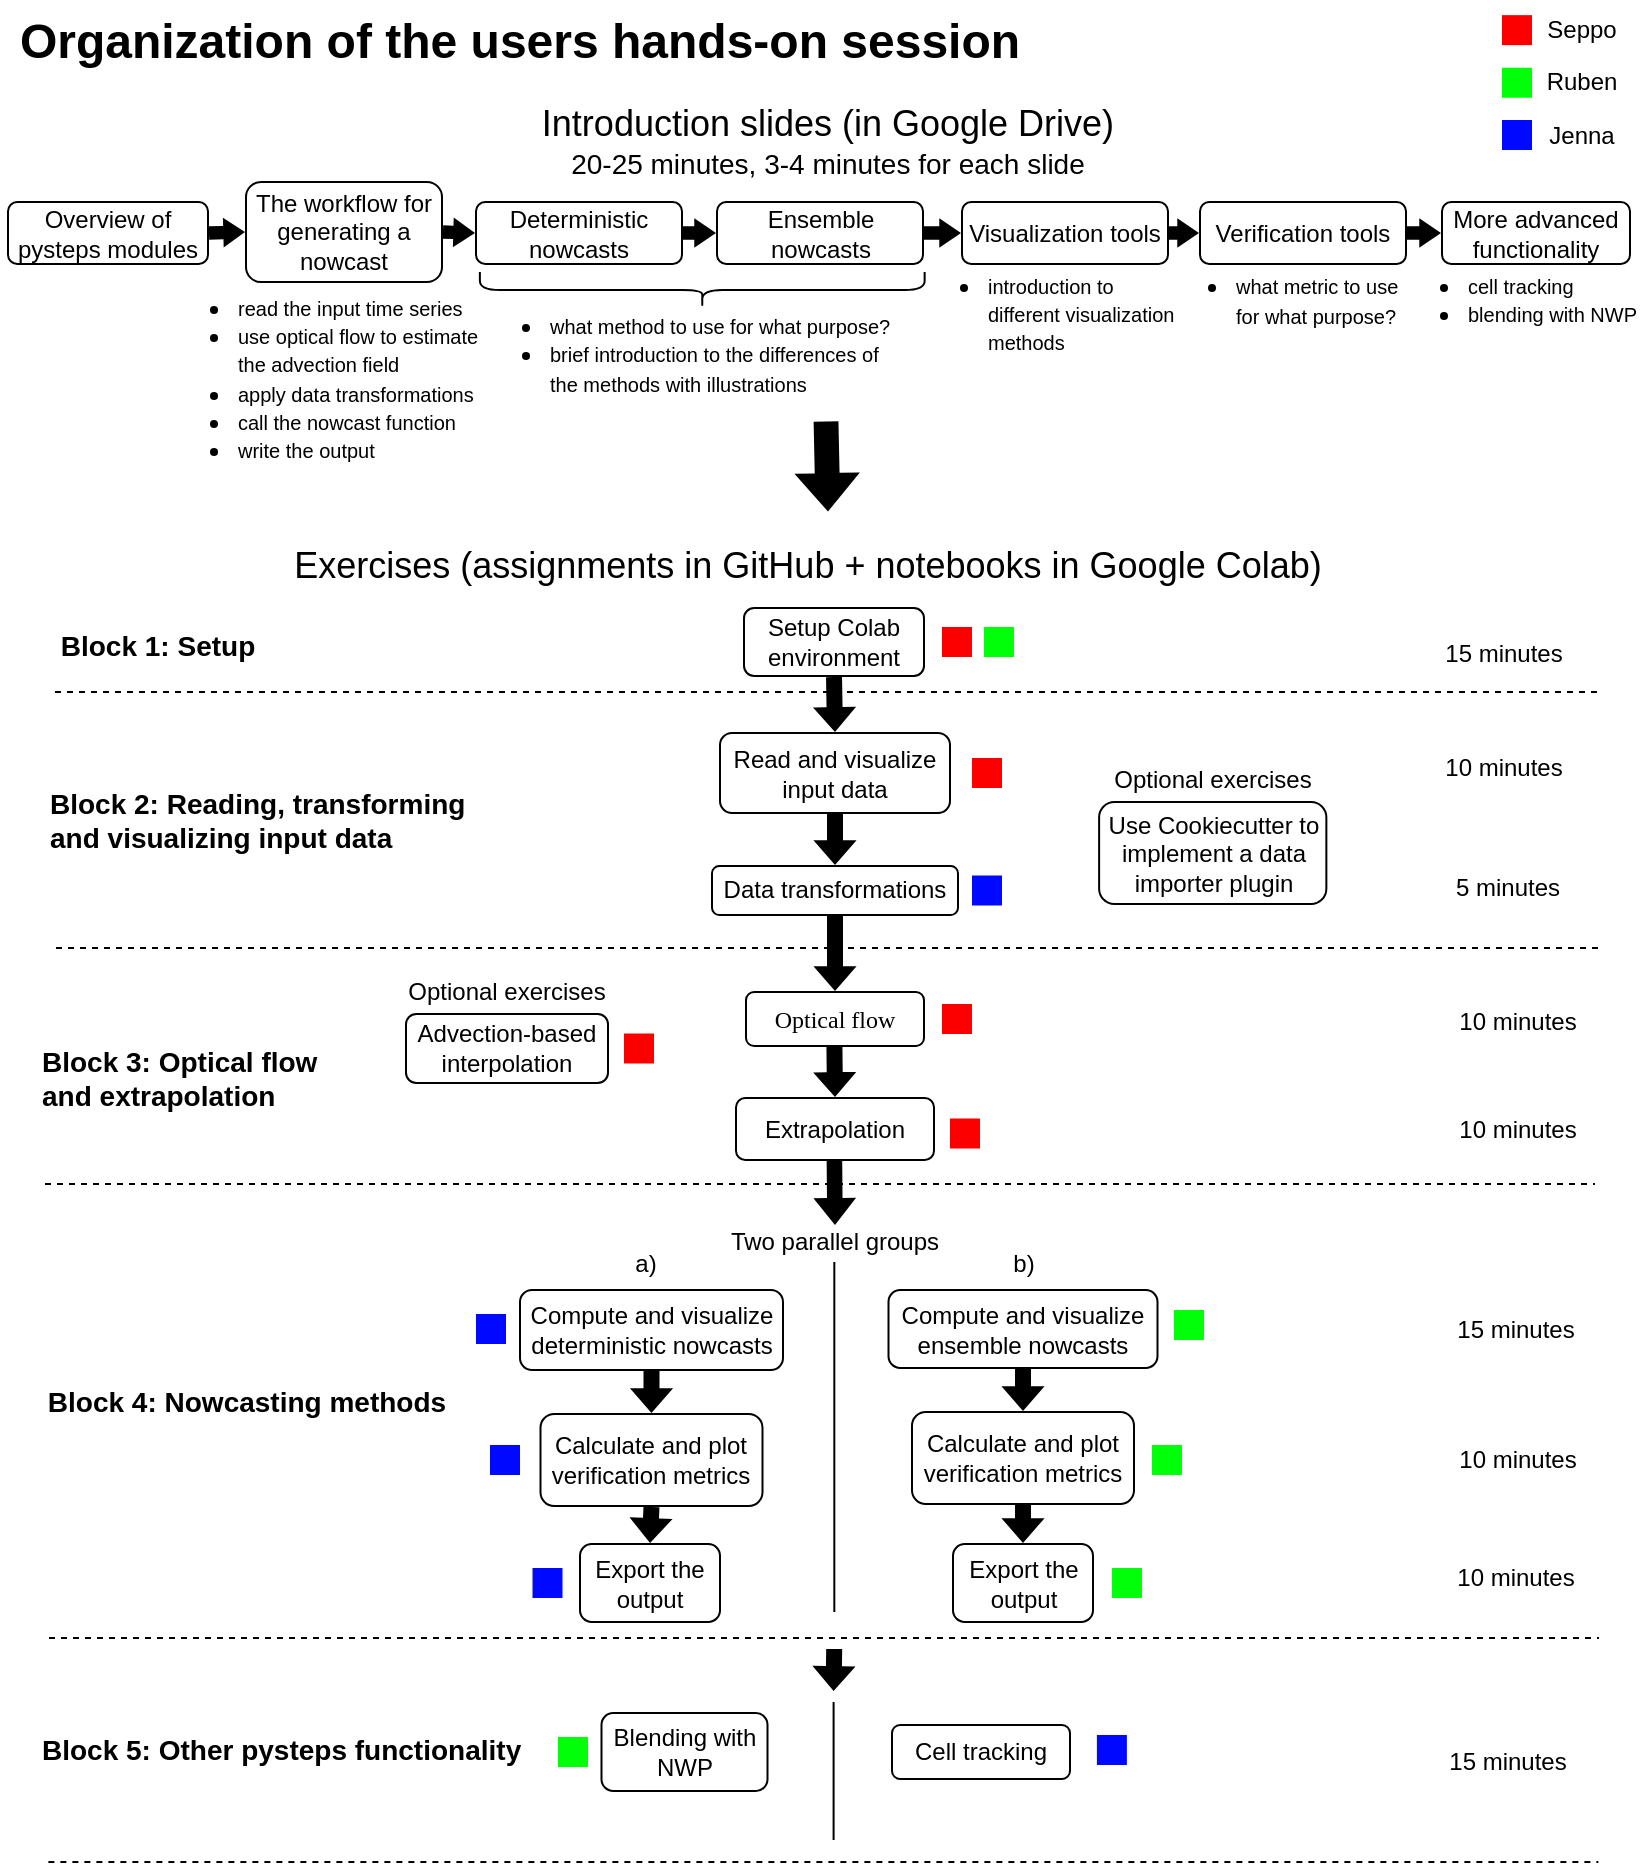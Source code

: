 <mxfile version="20.2.2" type="github">
  <diagram id="2dL3of6dWHD_wACcAEE4" name="Page-1">
    <mxGraphModel dx="1292" dy="723" grid="0" gridSize="10" guides="1" tooltips="1" connect="1" arrows="1" fold="1" page="1" pageScale="1" pageWidth="827" pageHeight="1169" math="0" shadow="0">
      <root>
        <mxCell id="0" />
        <mxCell id="1" parent="0" />
        <mxCell id="Orm7u1N182ISBqQRKi2e-1" value="&lt;font face=&quot;Arial&quot;&gt;Read and visualize input data&lt;/font&gt;" style="rounded=1;whiteSpace=wrap;html=1;" parent="1" vertex="1">
          <mxGeometry x="360" y="366.5" width="115" height="40" as="geometry" />
        </mxCell>
        <mxCell id="Orm7u1N182ISBqQRKi2e-2" value="&lt;font face=&quot;Arial&quot;&gt;Setup Colab environment&lt;/font&gt;" style="rounded=1;whiteSpace=wrap;html=1;" parent="1" vertex="1">
          <mxGeometry x="372" y="304" width="90" height="34" as="geometry" />
        </mxCell>
        <mxCell id="Orm7u1N182ISBqQRKi2e-3" value="&lt;font face=&quot;Verdana&quot;&gt;Optical flow&lt;/font&gt;" style="rounded=1;whiteSpace=wrap;html=1;" parent="1" vertex="1">
          <mxGeometry x="373" y="496" width="89" height="27" as="geometry" />
        </mxCell>
        <mxCell id="Orm7u1N182ISBqQRKi2e-4" value="&lt;font face=&quot;Arial&quot;&gt;Extrapolation&lt;/font&gt;" style="rounded=1;whiteSpace=wrap;html=1;" parent="1" vertex="1">
          <mxGeometry x="368" y="549" width="99" height="31" as="geometry" />
        </mxCell>
        <mxCell id="Orm7u1N182ISBqQRKi2e-5" value="&lt;font face=&quot;Arial&quot;&gt;Compute and visualize deterministic nowcasts&lt;/font&gt;" style="rounded=1;whiteSpace=wrap;html=1;" parent="1" vertex="1">
          <mxGeometry x="260" y="645" width="131.5" height="40" as="geometry" />
        </mxCell>
        <mxCell id="Orm7u1N182ISBqQRKi2e-6" value="&lt;font face=&quot;Arial&quot;&gt;Compute and visualize ensemble nowcasts&lt;/font&gt;" style="rounded=1;whiteSpace=wrap;html=1;" parent="1" vertex="1">
          <mxGeometry x="444.25" y="645" width="134.5" height="39" as="geometry" />
        </mxCell>
        <mxCell id="Orm7u1N182ISBqQRKi2e-7" value="&lt;font face=&quot;Arial&quot;&gt;Blending with NWP&lt;/font&gt;" style="rounded=1;whiteSpace=wrap;html=1;" parent="1" vertex="1">
          <mxGeometry x="300.75" y="856.5" width="83" height="39" as="geometry" />
        </mxCell>
        <mxCell id="Orm7u1N182ISBqQRKi2e-11" value="&lt;b&gt;&lt;font style=&quot;font-size: 24px;&quot; face=&quot;Arial&quot;&gt;Organization of the users hands-on session&lt;/font&gt;&lt;/b&gt;" style="text;html=1;strokeColor=none;fillColor=none;align=center;verticalAlign=middle;whiteSpace=wrap;rounded=0;fontFamily=Times New Roman;" parent="1" vertex="1">
          <mxGeometry width="520" height="41" as="geometry" />
        </mxCell>
        <mxCell id="Orm7u1N182ISBqQRKi2e-17" value="" style="endArrow=none;html=1;rounded=0;fontFamily=Times New Roman;fontSize=18;dashed=1;" parent="1" edge="1">
          <mxGeometry width="50" height="50" relative="1" as="geometry">
            <mxPoint x="28" y="474" as="sourcePoint" />
            <mxPoint x="801" y="474" as="targetPoint" />
          </mxGeometry>
        </mxCell>
        <mxCell id="Orm7u1N182ISBqQRKi2e-18" value="" style="endArrow=none;html=1;rounded=0;fontFamily=Times New Roman;fontSize=18;dashed=1;" parent="1" edge="1">
          <mxGeometry width="50" height="50" relative="1" as="geometry">
            <mxPoint x="22.5" y="592" as="sourcePoint" />
            <mxPoint x="797.5" y="592" as="targetPoint" />
          </mxGeometry>
        </mxCell>
        <mxCell id="Orm7u1N182ISBqQRKi2e-19" value="&lt;font face=&quot;Arial&quot;&gt;Calculate and plot verification metrics&lt;br&gt;&lt;/font&gt;" style="rounded=1;whiteSpace=wrap;html=1;" parent="1" vertex="1">
          <mxGeometry x="270.25" y="707" width="111" height="46" as="geometry" />
        </mxCell>
        <mxCell id="Orm7u1N182ISBqQRKi2e-20" value="" style="endArrow=none;html=1;rounded=0;fontFamily=Times New Roman;fontSize=18;" parent="1" edge="1">
          <mxGeometry width="50" height="50" relative="1" as="geometry">
            <mxPoint x="417.16" y="806" as="sourcePoint" />
            <mxPoint x="417.16" y="631" as="targetPoint" />
          </mxGeometry>
        </mxCell>
        <mxCell id="Orm7u1N182ISBqQRKi2e-21" value="&lt;font face=&quot;Arial&quot;&gt;Calculate and plot verification metrics&lt;br&gt;&lt;/font&gt;" style="rounded=1;whiteSpace=wrap;html=1;" parent="1" vertex="1">
          <mxGeometry x="456" y="706" width="111" height="46" as="geometry" />
        </mxCell>
        <mxCell id="Orm7u1N182ISBqQRKi2e-22" value="" style="shape=flexArrow;endArrow=classic;html=1;rounded=0;fontFamily=Times New Roman;fontSize=18;fillColor=#000000;strokeColor=none;width=8;endSize=3.811;endWidth=12.571;entryX=0.5;entryY=0;entryDx=0;entryDy=0;exitX=0.5;exitY=1;exitDx=0;exitDy=0;" parent="1" source="Orm7u1N182ISBqQRKi2e-2" target="Orm7u1N182ISBqQRKi2e-1" edge="1">
          <mxGeometry width="50" height="50" relative="1" as="geometry">
            <mxPoint x="419.71" y="337" as="sourcePoint" />
            <mxPoint x="419.71" y="366.5" as="targetPoint" />
          </mxGeometry>
        </mxCell>
        <mxCell id="Orm7u1N182ISBqQRKi2e-23" value="" style="shape=flexArrow;endArrow=classic;html=1;rounded=0;fontFamily=Times New Roman;fontSize=18;fillColor=#000000;strokeColor=none;width=8;endSize=3.811;endWidth=12.571;entryX=0.5;entryY=0;entryDx=0;entryDy=0;exitX=0.5;exitY=1;exitDx=0;exitDy=0;" parent="1" source="Orm7u1N182ISBqQRKi2e-66" target="Orm7u1N182ISBqQRKi2e-3" edge="1">
          <mxGeometry width="50" height="50" relative="1" as="geometry">
            <mxPoint x="417.21" y="462" as="sourcePoint" />
            <mxPoint x="417.21" y="491.5" as="targetPoint" />
          </mxGeometry>
        </mxCell>
        <mxCell id="Orm7u1N182ISBqQRKi2e-25" value="" style="shape=flexArrow;endArrow=classic;html=1;rounded=0;fontFamily=Times New Roman;fontSize=18;fillColor=#000000;strokeColor=none;width=8;endSize=3.811;endWidth=12.571;entryX=0.5;entryY=0;entryDx=0;entryDy=0;" parent="1" target="Orm7u1N182ISBqQRKi2e-4" edge="1">
          <mxGeometry width="50" height="50" relative="1" as="geometry">
            <mxPoint x="417.21" y="523" as="sourcePoint" />
            <mxPoint x="418" y="548" as="targetPoint" />
          </mxGeometry>
        </mxCell>
        <mxCell id="Orm7u1N182ISBqQRKi2e-26" value="" style="shape=flexArrow;endArrow=classic;html=1;rounded=0;fontFamily=Times New Roman;fontSize=18;fillColor=#000000;strokeColor=none;width=7.778;endSize=4.175;endWidth=12.571;entryX=0.5;entryY=0;entryDx=0;entryDy=0;" parent="1" target="Orm7u1N182ISBqQRKi2e-91" edge="1">
          <mxGeometry width="50" height="50" relative="1" as="geometry">
            <mxPoint x="417.21" y="580" as="sourcePoint" />
            <mxPoint x="417" y="616" as="targetPoint" />
          </mxGeometry>
        </mxCell>
        <mxCell id="Orm7u1N182ISBqQRKi2e-27" value="" style="endArrow=none;html=1;rounded=0;fontFamily=Times New Roman;fontSize=18;dashed=1;" parent="1" edge="1">
          <mxGeometry width="50" height="50" relative="1" as="geometry">
            <mxPoint x="24.5" y="819" as="sourcePoint" />
            <mxPoint x="799.5" y="819" as="targetPoint" />
          </mxGeometry>
        </mxCell>
        <mxCell id="Orm7u1N182ISBqQRKi2e-28" value="" style="shape=flexArrow;endArrow=classic;html=1;rounded=0;fontFamily=Times New Roman;fontSize=18;fillColor=#000000;strokeColor=none;width=8;endSize=3.811;endWidth=12.571;exitX=0.5;exitY=1;exitDx=0;exitDy=0;entryX=0.5;entryY=0;entryDx=0;entryDy=0;" parent="1" source="Orm7u1N182ISBqQRKi2e-6" target="Orm7u1N182ISBqQRKi2e-21" edge="1">
          <mxGeometry width="50" height="50" relative="1" as="geometry">
            <mxPoint x="544" y="692" as="sourcePoint" />
            <mxPoint x="550" y="703" as="targetPoint" />
          </mxGeometry>
        </mxCell>
        <mxCell id="Orm7u1N182ISBqQRKi2e-29" value="" style="shape=flexArrow;endArrow=classic;html=1;rounded=0;fontFamily=Times New Roman;fontSize=18;fillColor=#000000;strokeColor=none;width=8;endSize=3.811;endWidth=12.571;entryX=0.5;entryY=0;entryDx=0;entryDy=0;exitX=0.5;exitY=1;exitDx=0;exitDy=0;" parent="1" source="Orm7u1N182ISBqQRKi2e-5" target="Orm7u1N182ISBqQRKi2e-19" edge="1">
          <mxGeometry width="50" height="50" relative="1" as="geometry">
            <mxPoint x="355" y="693" as="sourcePoint" />
            <mxPoint x="356" y="707" as="targetPoint" />
          </mxGeometry>
        </mxCell>
        <mxCell id="Orm7u1N182ISBqQRKi2e-30" value="&lt;font style=&quot;font-size: 18px;&quot; face=&quot;Arial&quot;&gt;Exercises (assignments in GitHub + notebooks in Google Colab)&lt;br&gt;&lt;/font&gt;" style="text;html=1;strokeColor=none;fillColor=none;align=center;verticalAlign=middle;whiteSpace=wrap;rounded=0;fontFamily=Times New Roman;" parent="1" vertex="1">
          <mxGeometry x="134" y="267" width="539.75" height="31.25" as="geometry" />
        </mxCell>
        <mxCell id="Orm7u1N182ISBqQRKi2e-31" value="&lt;div&gt;&lt;font style=&quot;font-size: 18px;&quot; face=&quot;Arial&quot;&gt;Introduction slides (in Google Drive)&lt;/font&gt;&lt;/div&gt;&lt;div&gt;&lt;font style=&quot;font-size: 14px;&quot; face=&quot;Arial&quot;&gt;20-25 minutes, 3-4 minutes for each slide&lt;/font&gt;&lt;/div&gt;" style="text;html=1;strokeColor=none;fillColor=none;align=center;verticalAlign=middle;whiteSpace=wrap;rounded=0;fontFamily=Times New Roman;" parent="1" vertex="1">
          <mxGeometry x="241" y="51" width="346" height="40" as="geometry" />
        </mxCell>
        <mxCell id="Orm7u1N182ISBqQRKi2e-32" value="&lt;font face=&quot;Arial&quot;&gt;Overview of pysteps modules&lt;/font&gt;" style="rounded=1;whiteSpace=wrap;html=1;" parent="1" vertex="1">
          <mxGeometry x="4" y="101" width="100" height="31" as="geometry" />
        </mxCell>
        <mxCell id="Orm7u1N182ISBqQRKi2e-33" value="" style="shape=flexArrow;endArrow=classic;html=1;rounded=0;fontFamily=Times New Roman;fontSize=18;fillColor=#000000;strokeColor=none;width=6.667;endSize=3.286;endWidth=7.2;exitX=1;exitY=0.5;exitDx=0;exitDy=0;entryX=0;entryY=0.5;entryDx=0;entryDy=0;startSize=3.286;" parent="1" source="Orm7u1N182ISBqQRKi2e-32" target="Orm7u1N182ISBqQRKi2e-34" edge="1">
          <mxGeometry width="50" height="50" relative="1" as="geometry">
            <mxPoint x="167.25" y="100" as="sourcePoint" />
            <mxPoint x="129" y="117" as="targetPoint" />
          </mxGeometry>
        </mxCell>
        <mxCell id="Orm7u1N182ISBqQRKi2e-34" value="&lt;font face=&quot;Arial&quot;&gt;The workflow for generating a nowcast&lt;/font&gt;" style="rounded=1;whiteSpace=wrap;html=1;" parent="1" vertex="1">
          <mxGeometry x="123" y="91" width="98" height="50" as="geometry" />
        </mxCell>
        <mxCell id="Orm7u1N182ISBqQRKi2e-35" value="&lt;font face=&quot;Arial&quot;&gt;Deterministic nowcasts&lt;/font&gt;" style="rounded=1;whiteSpace=wrap;html=1;" parent="1" vertex="1">
          <mxGeometry x="238" y="101" width="103" height="31" as="geometry" />
        </mxCell>
        <mxCell id="Orm7u1N182ISBqQRKi2e-38" value="&lt;font face=&quot;Arial&quot;&gt;Ensemble nowcasts&lt;br&gt;&lt;/font&gt;" style="rounded=1;whiteSpace=wrap;html=1;" parent="1" vertex="1">
          <mxGeometry x="358.5" y="101" width="103" height="31" as="geometry" />
        </mxCell>
        <mxCell id="Orm7u1N182ISBqQRKi2e-40" value="&lt;font face=&quot;Arial&quot;&gt;Visualization tools&lt;/font&gt;" style="rounded=1;whiteSpace=wrap;html=1;" parent="1" vertex="1">
          <mxGeometry x="481" y="101" width="103" height="31" as="geometry" />
        </mxCell>
        <mxCell id="Orm7u1N182ISBqQRKi2e-43" value="&lt;font face=&quot;Arial&quot;&gt;Verification tools&lt;/font&gt;" style="rounded=1;whiteSpace=wrap;html=1;" parent="1" vertex="1">
          <mxGeometry x="600" y="101" width="103" height="31" as="geometry" />
        </mxCell>
        <mxCell id="Orm7u1N182ISBqQRKi2e-46" value="&lt;ul&gt;&lt;li&gt;&lt;font style=&quot;font-size: 10px;&quot; face=&quot;Arial&quot;&gt;read the input time series&lt;br&gt;&lt;/font&gt;&lt;/li&gt;&lt;li&gt;&lt;font style=&quot;font-size: 10px;&quot; size=&quot;3&quot; face=&quot;Arial&quot;&gt;use optical flow to estimate the advection field&lt;/font&gt;&lt;/li&gt;&lt;li&gt;&lt;font style=&quot;font-size: 10px;&quot; size=&quot;3&quot; face=&quot;Arial&quot;&gt;apply data transformations&lt;br&gt;&lt;/font&gt;&lt;/li&gt;&lt;li&gt;&lt;font style=&quot;font-size: 10px;&quot; size=&quot;3&quot; face=&quot;Arial&quot;&gt;call the nowcast function&lt;br&gt;&lt;/font&gt;&lt;/li&gt;&lt;li&gt;&lt;font style=&quot;font-size: 10px;&quot; size=&quot;3&quot; face=&quot;Arial&quot;&gt;write the output&lt;br&gt;&lt;/font&gt;&lt;/li&gt;&lt;/ul&gt;" style="text;strokeColor=none;fillColor=none;html=1;whiteSpace=wrap;verticalAlign=middle;overflow=hidden;fontFamily=Times New Roman;fontSize=12;" parent="1" vertex="1">
          <mxGeometry x="77" y="132" width="164" height="106" as="geometry" />
        </mxCell>
        <mxCell id="Orm7u1N182ISBqQRKi2e-49" value="" style="shape=flexArrow;endArrow=classic;html=1;rounded=0;fontFamily=Times New Roman;fontSize=18;fillColor=#000000;strokeColor=none;width=8;endSize=3.811;endWidth=12.571;" parent="1" edge="1">
          <mxGeometry width="50" height="50" relative="1" as="geometry">
            <mxPoint x="417.1" y="824" as="sourcePoint" />
            <mxPoint x="416.8" y="846" as="targetPoint" />
          </mxGeometry>
        </mxCell>
        <mxCell id="Orm7u1N182ISBqQRKi2e-50" value="&lt;font face=&quot;Arial&quot;&gt;More advanced functionality&lt;/font&gt;" style="rounded=1;whiteSpace=wrap;html=1;" parent="1" vertex="1">
          <mxGeometry x="721" y="101" width="94" height="31" as="geometry" />
        </mxCell>
        <mxCell id="Orm7u1N182ISBqQRKi2e-57" value="" style="shape=flexArrow;endArrow=classic;html=1;rounded=0;fontFamily=Times New Roman;fontSize=18;fillColor=#000000;strokeColor=none;width=6.667;endSize=3.286;endWidth=7.2;entryX=0;entryY=0.5;entryDx=0;entryDy=0;startSize=3.286;exitX=1;exitY=0.5;exitDx=0;exitDy=0;" parent="1" source="Orm7u1N182ISBqQRKi2e-34" target="Orm7u1N182ISBqQRKi2e-35" edge="1">
          <mxGeometry width="50" height="50" relative="1" as="geometry">
            <mxPoint x="232" y="80" as="sourcePoint" />
            <mxPoint x="129" y="126.5" as="targetPoint" />
          </mxGeometry>
        </mxCell>
        <mxCell id="Orm7u1N182ISBqQRKi2e-58" value="" style="shape=flexArrow;endArrow=classic;html=1;rounded=0;fontFamily=Times New Roman;fontSize=18;fillColor=#000000;strokeColor=none;width=6.667;endSize=3.286;endWidth=7.2;startSize=3.286;entryX=0;entryY=0.5;entryDx=0;entryDy=0;" parent="1" source="Orm7u1N182ISBqQRKi2e-35" target="Orm7u1N182ISBqQRKi2e-38" edge="1">
          <mxGeometry width="50" height="50" relative="1" as="geometry">
            <mxPoint x="360" y="154" as="sourcePoint" />
            <mxPoint x="352" y="173" as="targetPoint" />
          </mxGeometry>
        </mxCell>
        <mxCell id="Orm7u1N182ISBqQRKi2e-61" value="" style="shape=flexArrow;endArrow=classic;html=1;rounded=0;fontFamily=Times New Roman;fontSize=18;fillColor=#000000;strokeColor=none;width=6.667;endSize=3.286;endWidth=7.2;startSize=3.286;entryX=0;entryY=0.5;entryDx=0;entryDy=0;exitX=1;exitY=0.5;exitDx=0;exitDy=0;" parent="1" source="Orm7u1N182ISBqQRKi2e-38" target="Orm7u1N182ISBqQRKi2e-40" edge="1">
          <mxGeometry width="50" height="50" relative="1" as="geometry">
            <mxPoint x="469" y="160" as="sourcePoint" />
            <mxPoint x="365.75" y="126.5" as="targetPoint" />
          </mxGeometry>
        </mxCell>
        <mxCell id="Orm7u1N182ISBqQRKi2e-62" value="" style="shape=flexArrow;endArrow=classic;html=1;rounded=0;fontFamily=Times New Roman;fontSize=18;fillColor=#000000;strokeColor=none;width=6.667;endSize=3.286;endWidth=7.2;startSize=3.286;entryX=0;entryY=0.5;entryDx=0;entryDy=0;exitX=1;exitY=0.5;exitDx=0;exitDy=0;" parent="1" source="Orm7u1N182ISBqQRKi2e-40" target="Orm7u1N182ISBqQRKi2e-43" edge="1">
          <mxGeometry width="50" height="50" relative="1" as="geometry">
            <mxPoint x="593" y="185" as="sourcePoint" />
            <mxPoint x="486.75" y="126.5" as="targetPoint" />
          </mxGeometry>
        </mxCell>
        <mxCell id="Orm7u1N182ISBqQRKi2e-63" value="" style="shape=flexArrow;endArrow=classic;html=1;rounded=0;fontFamily=Times New Roman;fontSize=18;fillColor=#000000;strokeColor=none;width=6.667;endSize=3.286;endWidth=7.2;startSize=3.286;entryX=0;entryY=0.5;entryDx=0;entryDy=0;exitX=1;exitY=0.5;exitDx=0;exitDy=0;" parent="1" source="Orm7u1N182ISBqQRKi2e-43" target="Orm7u1N182ISBqQRKi2e-50" edge="1">
          <mxGeometry width="50" height="50" relative="1" as="geometry">
            <mxPoint x="758" y="199" as="sourcePoint" />
            <mxPoint x="610" y="126.5" as="targetPoint" />
          </mxGeometry>
        </mxCell>
        <mxCell id="Orm7u1N182ISBqQRKi2e-64" value="&lt;ul&gt;&lt;li&gt;&lt;font style=&quot;font-size: 10px;&quot; face=&quot;Arial&quot;&gt;what method to use for what purpose?&lt;/font&gt;&lt;/li&gt;&lt;li&gt;&lt;font style=&quot;font-size: 10px;&quot; size=&quot;3&quot; face=&quot;Arial&quot;&gt;brief introduction to the differences of the methods with illustrations&lt;br&gt;&lt;/font&gt;&lt;/li&gt;&lt;/ul&gt;" style="text;strokeColor=none;fillColor=none;html=1;whiteSpace=wrap;verticalAlign=middle;overflow=hidden;fontFamily=Times New Roman;fontSize=12;" parent="1" vertex="1">
          <mxGeometry x="233" y="128" width="213" height="98" as="geometry" />
        </mxCell>
        <mxCell id="Orm7u1N182ISBqQRKi2e-66" value="&lt;font face=&quot;Arial&quot;&gt;Data transformations&lt;/font&gt;" style="rounded=1;whiteSpace=wrap;html=1;" parent="1" vertex="1">
          <mxGeometry x="356" y="433" width="123" height="24.5" as="geometry" />
        </mxCell>
        <mxCell id="Orm7u1N182ISBqQRKi2e-68" value="" style="shape=flexArrow;endArrow=classic;html=1;rounded=0;fontFamily=Times New Roman;fontSize=18;fillColor=#000000;strokeColor=none;width=8;endSize=3.811;endWidth=12.571;entryX=0.5;entryY=0;entryDx=0;entryDy=0;exitX=0.5;exitY=1;exitDx=0;exitDy=0;" parent="1" source="Orm7u1N182ISBqQRKi2e-1" target="Orm7u1N182ISBqQRKi2e-66" edge="1">
          <mxGeometry width="50" height="50" relative="1" as="geometry">
            <mxPoint x="427.5" y="346" as="sourcePoint" />
            <mxPoint x="427.5" y="376.5" as="targetPoint" />
          </mxGeometry>
        </mxCell>
        <mxCell id="Orm7u1N182ISBqQRKi2e-69" value="&lt;font style=&quot;font-size: 12px;&quot; face=&quot;Arial&quot;&gt;15 minutes&lt;/font&gt;" style="text;html=1;strokeColor=none;fillColor=none;align=center;verticalAlign=middle;whiteSpace=wrap;rounded=0;fontFamily=Times New Roman;fontSize=10;" parent="1" vertex="1">
          <mxGeometry x="711" y="313.5" width="82" height="27" as="geometry" />
        </mxCell>
        <mxCell id="Orm7u1N182ISBqQRKi2e-70" value="&lt;font style=&quot;font-size: 12px;&quot; face=&quot;Arial&quot;&gt;10 minutes&lt;/font&gt;" style="text;html=1;strokeColor=none;fillColor=none;align=center;verticalAlign=middle;whiteSpace=wrap;rounded=0;fontFamily=Times New Roman;fontSize=10;" parent="1" vertex="1">
          <mxGeometry x="711" y="370" width="82" height="27" as="geometry" />
        </mxCell>
        <mxCell id="Orm7u1N182ISBqQRKi2e-71" value="&lt;font style=&quot;font-size: 12px;&quot; face=&quot;Arial&quot;&gt;5 minutes&lt;/font&gt;" style="text;html=1;strokeColor=none;fillColor=none;align=center;verticalAlign=middle;whiteSpace=wrap;rounded=0;fontFamily=Times New Roman;fontSize=10;" parent="1" vertex="1">
          <mxGeometry x="713" y="430.5" width="82" height="27" as="geometry" />
        </mxCell>
        <mxCell id="Orm7u1N182ISBqQRKi2e-72" value="&lt;font style=&quot;font-size: 12px;&quot; face=&quot;Arial&quot;&gt;10 minutes&lt;/font&gt;" style="text;html=1;strokeColor=none;fillColor=none;align=center;verticalAlign=middle;whiteSpace=wrap;rounded=0;fontFamily=Times New Roman;fontSize=10;" parent="1" vertex="1">
          <mxGeometry x="717.5" y="497" width="82" height="27" as="geometry" />
        </mxCell>
        <mxCell id="Orm7u1N182ISBqQRKi2e-73" value="&lt;font style=&quot;font-size: 12px;&quot; face=&quot;Arial&quot;&gt;10 minutes&lt;/font&gt;" style="text;html=1;strokeColor=none;fillColor=none;align=center;verticalAlign=middle;whiteSpace=wrap;rounded=0;fontFamily=Times New Roman;fontSize=10;" parent="1" vertex="1">
          <mxGeometry x="717.5" y="551" width="82" height="27" as="geometry" />
        </mxCell>
        <mxCell id="Orm7u1N182ISBqQRKi2e-74" value="&lt;font style=&quot;font-size: 12px;&quot; face=&quot;Arial&quot;&gt;15 minutes&lt;/font&gt;" style="text;html=1;strokeColor=none;fillColor=none;align=center;verticalAlign=middle;whiteSpace=wrap;rounded=0;fontFamily=Times New Roman;fontSize=10;" parent="1" vertex="1">
          <mxGeometry x="717.19" y="651.5" width="82" height="27" as="geometry" />
        </mxCell>
        <mxCell id="Orm7u1N182ISBqQRKi2e-75" value="&lt;font style=&quot;font-size: 12px;&quot; face=&quot;Arial&quot;&gt;10 minutes&lt;/font&gt;" style="text;html=1;strokeColor=none;fillColor=none;align=center;verticalAlign=middle;whiteSpace=wrap;rounded=0;fontFamily=Times New Roman;fontSize=10;" parent="1" vertex="1">
          <mxGeometry x="717.5" y="716.5" width="82" height="27" as="geometry" />
        </mxCell>
        <mxCell id="Orm7u1N182ISBqQRKi2e-76" value="&lt;font style=&quot;font-size: 12px;&quot; face=&quot;Arial&quot;&gt;10 minutes&lt;/font&gt;" style="text;html=1;strokeColor=none;fillColor=none;align=center;verticalAlign=middle;whiteSpace=wrap;rounded=0;fontFamily=Times New Roman;fontSize=10;" parent="1" vertex="1">
          <mxGeometry x="717.19" y="775" width="82" height="27" as="geometry" />
        </mxCell>
        <mxCell id="Orm7u1N182ISBqQRKi2e-77" value="&lt;font style=&quot;font-size: 12px;&quot; face=&quot;Arial&quot;&gt;15 minutes&lt;/font&gt;" style="text;html=1;strokeColor=none;fillColor=none;align=center;verticalAlign=middle;whiteSpace=wrap;rounded=0;fontFamily=Times New Roman;fontSize=10;" parent="1" vertex="1">
          <mxGeometry x="713" y="867" width="82" height="27" as="geometry" />
        </mxCell>
        <mxCell id="Orm7u1N182ISBqQRKi2e-79" value="&lt;ul&gt;&lt;li&gt;&lt;font style=&quot;font-size: 10px;&quot; face=&quot;Arial&quot;&gt;what metric to use for what purpose?&lt;/font&gt;&lt;/li&gt;&lt;/ul&gt;" style="text;strokeColor=none;fillColor=none;html=1;whiteSpace=wrap;verticalAlign=middle;overflow=hidden;fontFamily=Times New Roman;fontSize=12;" parent="1" vertex="1">
          <mxGeometry x="576" y="119" width="135" height="62" as="geometry" />
        </mxCell>
        <mxCell id="Orm7u1N182ISBqQRKi2e-80" value="&lt;ul&gt;&lt;li&gt;&lt;font style=&quot;font-size: 10px;&quot; face=&quot;Arial&quot;&gt;introduction to different visualization methods&lt;br&gt;&lt;/font&gt;&lt;/li&gt;&lt;/ul&gt;" style="text;strokeColor=none;fillColor=none;html=1;whiteSpace=wrap;verticalAlign=middle;overflow=hidden;fontFamily=Times New Roman;fontSize=12;" parent="1" vertex="1">
          <mxGeometry x="452.25" y="121" width="143" height="62" as="geometry" />
        </mxCell>
        <mxCell id="Orm7u1N182ISBqQRKi2e-81" value="&lt;ul&gt;&lt;li&gt;&lt;font style=&quot;font-size: 10px;&quot; face=&quot;Arial&quot;&gt;cell tracking&lt;/font&gt;&lt;br&gt;&lt;/li&gt;&lt;li&gt;&lt;font style=&quot;font-size: 10px;&quot; face=&quot;Arial&quot;&gt;blending with NWP&lt;br&gt;&lt;/font&gt;&lt;/li&gt;&lt;/ul&gt;" style="text;strokeColor=none;fillColor=none;html=1;whiteSpace=wrap;verticalAlign=middle;overflow=hidden;fontFamily=Times New Roman;fontSize=12;" parent="1" vertex="1">
          <mxGeometry x="692.37" y="121" width="131.63" height="55" as="geometry" />
        </mxCell>
        <mxCell id="Orm7u1N182ISBqQRKi2e-82" value="" style="shape=curlyBracket;whiteSpace=wrap;html=1;rounded=1;flipH=1;fontFamily=Times New Roman;size=0.5;rotation=90;" parent="1" vertex="1">
          <mxGeometry x="342.13" y="33.87" width="18" height="222.38" as="geometry" />
        </mxCell>
        <mxCell id="Orm7u1N182ISBqQRKi2e-83" value="" style="rounded=0;whiteSpace=wrap;html=1;fontFamily=Arial;fontSize=10;strokeColor=none;fillColor=#FC0000;" parent="1" vertex="1">
          <mxGeometry x="751" y="7.57" width="15" height="15" as="geometry" />
        </mxCell>
        <mxCell id="Orm7u1N182ISBqQRKi2e-84" value="" style="rounded=0;whiteSpace=wrap;html=1;fontFamily=Arial;fontSize=10;strokeColor=none;fillColor=#0008FF;" parent="1" vertex="1">
          <mxGeometry x="751" y="60" width="15" height="15" as="geometry" />
        </mxCell>
        <mxCell id="Orm7u1N182ISBqQRKi2e-85" value="" style="rounded=0;whiteSpace=wrap;html=1;fontFamily=Arial;fontSize=10;strokeColor=none;fillColor=#00FF08;" parent="1" vertex="1">
          <mxGeometry x="751" y="33.87" width="15" height="15" as="geometry" />
        </mxCell>
        <mxCell id="Orm7u1N182ISBqQRKi2e-86" value="&lt;font style=&quot;font-size: 12px;&quot;&gt;Seppo&lt;/font&gt;" style="text;html=1;strokeColor=none;fillColor=none;align=center;verticalAlign=middle;whiteSpace=wrap;rounded=0;fontFamily=Arial;fontSize=10;" parent="1" vertex="1">
          <mxGeometry x="771" y="5" width="40" height="20.13" as="geometry" />
        </mxCell>
        <mxCell id="Orm7u1N182ISBqQRKi2e-87" value="&lt;font style=&quot;font-size: 12px;&quot;&gt;Ruben&lt;/font&gt;" style="text;html=1;strokeColor=none;fillColor=none;align=center;verticalAlign=middle;whiteSpace=wrap;rounded=0;fontFamily=Arial;fontSize=10;" parent="1" vertex="1">
          <mxGeometry x="771" y="31.3" width="40" height="20.13" as="geometry" />
        </mxCell>
        <mxCell id="Orm7u1N182ISBqQRKi2e-88" value="&lt;font style=&quot;font-size: 12px;&quot;&gt;Jenna&lt;/font&gt;" style="text;html=1;strokeColor=none;fillColor=none;align=center;verticalAlign=middle;whiteSpace=wrap;rounded=0;fontFamily=Arial;fontSize=10;" parent="1" vertex="1">
          <mxGeometry x="774" y="59.72" width="34" height="15.56" as="geometry" />
        </mxCell>
        <mxCell id="Orm7u1N182ISBqQRKi2e-89" value="" style="rounded=0;whiteSpace=wrap;html=1;fontFamily=Arial;fontSize=10;strokeColor=none;fillColor=#00FF08;" parent="1" vertex="1">
          <mxGeometry x="279" y="868.5" width="15" height="15" as="geometry" />
        </mxCell>
        <mxCell id="Orm7u1N182ISBqQRKi2e-90" value="" style="shape=flexArrow;endArrow=classic;html=1;rounded=0;fontFamily=Times New Roman;fontSize=18;fillColor=#000000;strokeColor=none;width=12.414;endSize=6.062;endWidth=19.31;exitX=0.5;exitY=1;exitDx=0;exitDy=0;" parent="1" edge="1">
          <mxGeometry width="50" height="50" relative="1" as="geometry">
            <mxPoint x="413" y="210.25" as="sourcePoint" />
            <mxPoint x="414" y="256.25" as="targetPoint" />
          </mxGeometry>
        </mxCell>
        <mxCell id="Orm7u1N182ISBqQRKi2e-91" value="&lt;font face=&quot;Arial&quot;&gt;Two parallel groups&lt;/font&gt;" style="text;html=1;strokeColor=none;fillColor=none;align=center;verticalAlign=middle;whiteSpace=wrap;rounded=0;fontFamily=Times New Roman;" parent="1" vertex="1">
          <mxGeometry x="364" y="613" width="107" height="16" as="geometry" />
        </mxCell>
        <mxCell id="Orm7u1N182ISBqQRKi2e-93" value="" style="endArrow=none;html=1;rounded=0;fontFamily=Times New Roman;fontSize=18;dashed=1;" parent="1" edge="1">
          <mxGeometry width="50" height="50" relative="1" as="geometry">
            <mxPoint x="27.5" y="346" as="sourcePoint" />
            <mxPoint x="800.5" y="346" as="targetPoint" />
          </mxGeometry>
        </mxCell>
        <mxCell id="Orm7u1N182ISBqQRKi2e-94" value="&lt;font face=&quot;Arial&quot;&gt;a)&lt;/font&gt;" style="text;html=1;strokeColor=none;fillColor=none;align=center;verticalAlign=middle;whiteSpace=wrap;rounded=0;fontFamily=Times New Roman;" parent="1" vertex="1">
          <mxGeometry x="310" y="624" width="26" height="16" as="geometry" />
        </mxCell>
        <mxCell id="Orm7u1N182ISBqQRKi2e-95" value="&lt;font face=&quot;Arial&quot;&gt;b)&lt;/font&gt;" style="text;html=1;strokeColor=none;fillColor=none;align=center;verticalAlign=middle;whiteSpace=wrap;rounded=0;fontFamily=Times New Roman;" parent="1" vertex="1">
          <mxGeometry x="498.5" y="624" width="26" height="16" as="geometry" />
        </mxCell>
        <mxCell id="ZOstuv5nGUSCnWHldueg-3" value="" style="rounded=0;whiteSpace=wrap;html=1;fontFamily=Arial;fontSize=10;strokeColor=none;fillColor=#0008FF;" parent="1" vertex="1">
          <mxGeometry x="245" y="722.5" width="15" height="15" as="geometry" />
        </mxCell>
        <mxCell id="ZOstuv5nGUSCnWHldueg-4" value="" style="rounded=0;whiteSpace=wrap;html=1;fontFamily=Arial;fontSize=10;strokeColor=none;fillColor=#0008FF;" parent="1" vertex="1">
          <mxGeometry x="238" y="657" width="15" height="15" as="geometry" />
        </mxCell>
        <mxCell id="ZOstuv5nGUSCnWHldueg-5" value="" style="rounded=0;whiteSpace=wrap;html=1;fontFamily=Arial;fontSize=10;strokeColor=none;fillColor=#00FF08;" parent="1" vertex="1">
          <mxGeometry x="587" y="655" width="15" height="15" as="geometry" />
        </mxCell>
        <mxCell id="ZOstuv5nGUSCnWHldueg-6" value="" style="rounded=0;whiteSpace=wrap;html=1;fontFamily=Arial;fontSize=10;strokeColor=none;fillColor=#00FF08;" parent="1" vertex="1">
          <mxGeometry x="576" y="722.5" width="15" height="15" as="geometry" />
        </mxCell>
        <mxCell id="ZOstuv5nGUSCnWHldueg-7" value="" style="rounded=0;whiteSpace=wrap;html=1;fontFamily=Arial;fontSize=10;strokeColor=none;fillColor=#FC0000;" parent="1" vertex="1">
          <mxGeometry x="471" y="502" width="15" height="15" as="geometry" />
        </mxCell>
        <mxCell id="ZOstuv5nGUSCnWHldueg-8" value="" style="rounded=0;whiteSpace=wrap;html=1;fontFamily=Arial;fontSize=10;strokeColor=none;fillColor=#FC0000;" parent="1" vertex="1">
          <mxGeometry x="475" y="559.25" width="15" height="15" as="geometry" />
        </mxCell>
        <mxCell id="ZOstuv5nGUSCnWHldueg-9" value="&lt;font face=&quot;Arial&quot;&gt;Export the output&lt;/font&gt;" style="rounded=1;whiteSpace=wrap;html=1;" parent="1" vertex="1">
          <mxGeometry x="476.5" y="772" width="70" height="39" as="geometry" />
        </mxCell>
        <mxCell id="ZOstuv5nGUSCnWHldueg-10" value="&lt;font face=&quot;Arial&quot;&gt;Export the output&lt;/font&gt;" style="rounded=1;whiteSpace=wrap;html=1;" parent="1" vertex="1">
          <mxGeometry x="290" y="772" width="70" height="39" as="geometry" />
        </mxCell>
        <mxCell id="cdKYpHv_BXalz-rKuTBW-1" value="" style="rounded=0;whiteSpace=wrap;html=1;fontFamily=Arial;fontSize=10;strokeColor=none;fillColor=#FC0000;" parent="1" vertex="1">
          <mxGeometry x="486" y="379" width="15" height="15" as="geometry" />
        </mxCell>
        <mxCell id="cdKYpHv_BXalz-rKuTBW-3" value="" style="rounded=0;whiteSpace=wrap;html=1;fontFamily=Arial;fontSize=10;strokeColor=none;fillColor=#0008FF;" parent="1" vertex="1">
          <mxGeometry x="266.25" y="784" width="15" height="15" as="geometry" />
        </mxCell>
        <mxCell id="cdKYpHv_BXalz-rKuTBW-4" value="" style="rounded=0;whiteSpace=wrap;html=1;fontFamily=Arial;fontSize=10;strokeColor=none;fillColor=#00FF08;" parent="1" vertex="1">
          <mxGeometry x="556" y="784" width="15" height="15" as="geometry" />
        </mxCell>
        <mxCell id="cdKYpHv_BXalz-rKuTBW-5" value="" style="shape=flexArrow;endArrow=classic;html=1;rounded=0;fontFamily=Times New Roman;fontSize=18;fillColor=#000000;strokeColor=none;width=8;endSize=3.811;endWidth=12.571;exitX=0.5;exitY=1;exitDx=0;exitDy=0;entryX=0.5;entryY=0;entryDx=0;entryDy=0;" parent="1" source="Orm7u1N182ISBqQRKi2e-21" target="ZOstuv5nGUSCnWHldueg-9" edge="1">
          <mxGeometry width="50" height="50" relative="1" as="geometry">
            <mxPoint x="521.5" y="694" as="sourcePoint" />
            <mxPoint x="521.5" y="717" as="targetPoint" />
          </mxGeometry>
        </mxCell>
        <mxCell id="cdKYpHv_BXalz-rKuTBW-6" value="" style="shape=flexArrow;endArrow=classic;html=1;rounded=0;fontFamily=Times New Roman;fontSize=18;fillColor=#000000;strokeColor=none;width=8;endSize=3.811;endWidth=12.571;exitX=0.5;exitY=1;exitDx=0;exitDy=0;entryX=0.5;entryY=0;entryDx=0;entryDy=0;" parent="1" source="Orm7u1N182ISBqQRKi2e-19" target="ZOstuv5nGUSCnWHldueg-10" edge="1">
          <mxGeometry width="50" height="50" relative="1" as="geometry">
            <mxPoint x="521.5" y="763" as="sourcePoint" />
            <mxPoint x="521.5" y="782" as="targetPoint" />
          </mxGeometry>
        </mxCell>
        <mxCell id="cdKYpHv_BXalz-rKuTBW-8" value="" style="rounded=0;whiteSpace=wrap;html=1;fontFamily=Arial;fontSize=10;strokeColor=none;fillColor=#FC0000;" parent="1" vertex="1">
          <mxGeometry x="471" y="313.5" width="15" height="15" as="geometry" />
        </mxCell>
        <mxCell id="cdKYpHv_BXalz-rKuTBW-9" value="" style="rounded=0;whiteSpace=wrap;html=1;fontFamily=Arial;fontSize=10;strokeColor=none;fillColor=#00FF08;" parent="1" vertex="1">
          <mxGeometry x="492" y="313.5" width="15" height="15" as="geometry" />
        </mxCell>
        <mxCell id="xCn_pxtUZpE1uZEFmkVX-1" value="&lt;font size=&quot;1&quot; face=&quot;Arial&quot;&gt;&lt;b style=&quot;font-size: 14px;&quot;&gt;Block 1: Setup&lt;/b&gt;&lt;/font&gt;" style="text;html=1;strokeColor=none;fillColor=none;align=center;verticalAlign=middle;whiteSpace=wrap;rounded=0;" vertex="1" parent="1">
          <mxGeometry x="24" y="310.5" width="110" height="24" as="geometry" />
        </mxCell>
        <mxCell id="xCn_pxtUZpE1uZEFmkVX-2" value="&lt;div align=&quot;left&quot;&gt;&lt;font size=&quot;1&quot; face=&quot;Arial&quot;&gt;&lt;b style=&quot;font-size: 14px;&quot;&gt;Block 2: Reading, transforming and visualizing input data&lt;/b&gt;&lt;/font&gt;&lt;br&gt;&lt;/div&gt;" style="text;html=1;strokeColor=none;fillColor=none;align=center;verticalAlign=middle;whiteSpace=wrap;rounded=0;" vertex="1" parent="1">
          <mxGeometry x="24" y="389.5" width="212" height="41" as="geometry" />
        </mxCell>
        <mxCell id="xCn_pxtUZpE1uZEFmkVX-3" value="&lt;font size=&quot;1&quot; face=&quot;Arial&quot;&gt;&lt;b style=&quot;font-size: 14px;&quot;&gt;Block 4: Nowcasting methods&lt;br&gt;&lt;/b&gt;&lt;/font&gt;" style="text;html=1;strokeColor=none;fillColor=none;align=center;verticalAlign=middle;whiteSpace=wrap;rounded=0;" vertex="1" parent="1">
          <mxGeometry x="19" y="690" width="209" height="21.5" as="geometry" />
        </mxCell>
        <mxCell id="xCn_pxtUZpE1uZEFmkVX-4" value="&lt;div align=&quot;left&quot;&gt;&lt;font size=&quot;1&quot; face=&quot;Arial&quot;&gt;&lt;b style=&quot;font-size: 14px;&quot;&gt;Block 5: Other pysteps functionality&lt;/b&gt;&lt;/font&gt;&lt;br&gt;&lt;/div&gt;" style="text;html=1;strokeColor=none;fillColor=none;align=left;verticalAlign=middle;whiteSpace=wrap;rounded=0;" vertex="1" parent="1">
          <mxGeometry x="19" y="859.5" width="253" height="30" as="geometry" />
        </mxCell>
        <mxCell id="xCn_pxtUZpE1uZEFmkVX-6" value="" style="endArrow=none;html=1;rounded=0;fontFamily=Times New Roman;fontSize=18;dashed=1;" edge="1" parent="1">
          <mxGeometry width="50" height="50" relative="1" as="geometry">
            <mxPoint x="24.19" y="931" as="sourcePoint" />
            <mxPoint x="799.19" y="931" as="targetPoint" />
          </mxGeometry>
        </mxCell>
        <mxCell id="xCn_pxtUZpE1uZEFmkVX-7" value="&lt;font face=&quot;Arial&quot;&gt;Cell tracking&lt;/font&gt;" style="rounded=1;whiteSpace=wrap;html=1;" vertex="1" parent="1">
          <mxGeometry x="446" y="862.5" width="89" height="27" as="geometry" />
        </mxCell>
        <mxCell id="xCn_pxtUZpE1uZEFmkVX-8" value="&lt;font face=&quot;Arial&quot;&gt;Advection-based interpolation&lt;/font&gt;" style="rounded=1;whiteSpace=wrap;html=1;" vertex="1" parent="1">
          <mxGeometry x="203" y="507" width="101" height="34.5" as="geometry" />
        </mxCell>
        <mxCell id="xCn_pxtUZpE1uZEFmkVX-9" value="" style="rounded=0;whiteSpace=wrap;html=1;fontFamily=Arial;fontSize=10;strokeColor=none;fillColor=#0008FF;" vertex="1" parent="1">
          <mxGeometry x="548.44" y="867.5" width="15" height="15" as="geometry" />
        </mxCell>
        <mxCell id="xCn_pxtUZpE1uZEFmkVX-10" value="" style="rounded=0;whiteSpace=wrap;html=1;fontFamily=Arial;fontSize=10;strokeColor=none;fillColor=#FC0000;" vertex="1" parent="1">
          <mxGeometry x="312" y="516.75" width="15" height="15" as="geometry" />
        </mxCell>
        <mxCell id="xCn_pxtUZpE1uZEFmkVX-12" value="&lt;font style=&quot;font-size: 12px;&quot; face=&quot;Arial&quot;&gt;&lt;span style=&quot;&quot;&gt;Optional exercises&lt;br&gt;&lt;/span&gt;&lt;/font&gt;" style="text;html=1;strokeColor=none;fillColor=none;align=center;verticalAlign=middle;whiteSpace=wrap;rounded=0;" vertex="1" parent="1">
          <mxGeometry x="201.12" y="485" width="104.75" height="22" as="geometry" />
        </mxCell>
        <mxCell id="xCn_pxtUZpE1uZEFmkVX-20" value="&lt;div align=&quot;left&quot;&gt;&lt;font size=&quot;1&quot; face=&quot;Arial&quot;&gt;&lt;b style=&quot;font-size: 14px;&quot;&gt;Block 3: Optical flow and extrapolation&lt;/b&gt;&lt;/font&gt;&lt;br&gt;&lt;/div&gt;" style="text;html=1;strokeColor=none;fillColor=none;align=left;verticalAlign=middle;whiteSpace=wrap;rounded=0;" vertex="1" parent="1">
          <mxGeometry x="19" y="521" width="147" height="35" as="geometry" />
        </mxCell>
        <mxCell id="xCn_pxtUZpE1uZEFmkVX-21" value="" style="endArrow=none;html=1;rounded=0;fontFamily=Times New Roman;fontSize=18;" edge="1" parent="1">
          <mxGeometry width="50" height="50" relative="1" as="geometry">
            <mxPoint x="416.8" y="920" as="sourcePoint" />
            <mxPoint x="416.8" y="851" as="targetPoint" />
          </mxGeometry>
        </mxCell>
        <mxCell id="xCn_pxtUZpE1uZEFmkVX-23" value="" style="rounded=0;whiteSpace=wrap;html=1;fontFamily=Arial;fontSize=10;strokeColor=none;fillColor=#0008FF;" vertex="1" parent="1">
          <mxGeometry x="486" y="437.75" width="15" height="15" as="geometry" />
        </mxCell>
        <mxCell id="xCn_pxtUZpE1uZEFmkVX-25" value="&lt;font face=&quot;Arial&quot;&gt;Use Cookiecutter to implement a data importer plugin&lt;br&gt;&lt;/font&gt;" style="rounded=1;whiteSpace=wrap;html=1;" vertex="1" parent="1">
          <mxGeometry x="549.56" y="401" width="113.62" height="51" as="geometry" />
        </mxCell>
        <mxCell id="xCn_pxtUZpE1uZEFmkVX-26" value="&lt;font style=&quot;font-size: 12px;&quot; face=&quot;Arial&quot;&gt;&lt;span style=&quot;&quot;&gt;Optional exercises&lt;br&gt;&lt;/span&gt;&lt;/font&gt;" style="text;html=1;strokeColor=none;fillColor=none;align=center;verticalAlign=middle;whiteSpace=wrap;rounded=0;" vertex="1" parent="1">
          <mxGeometry x="554" y="379" width="104.75" height="22" as="geometry" />
        </mxCell>
      </root>
    </mxGraphModel>
  </diagram>
</mxfile>
